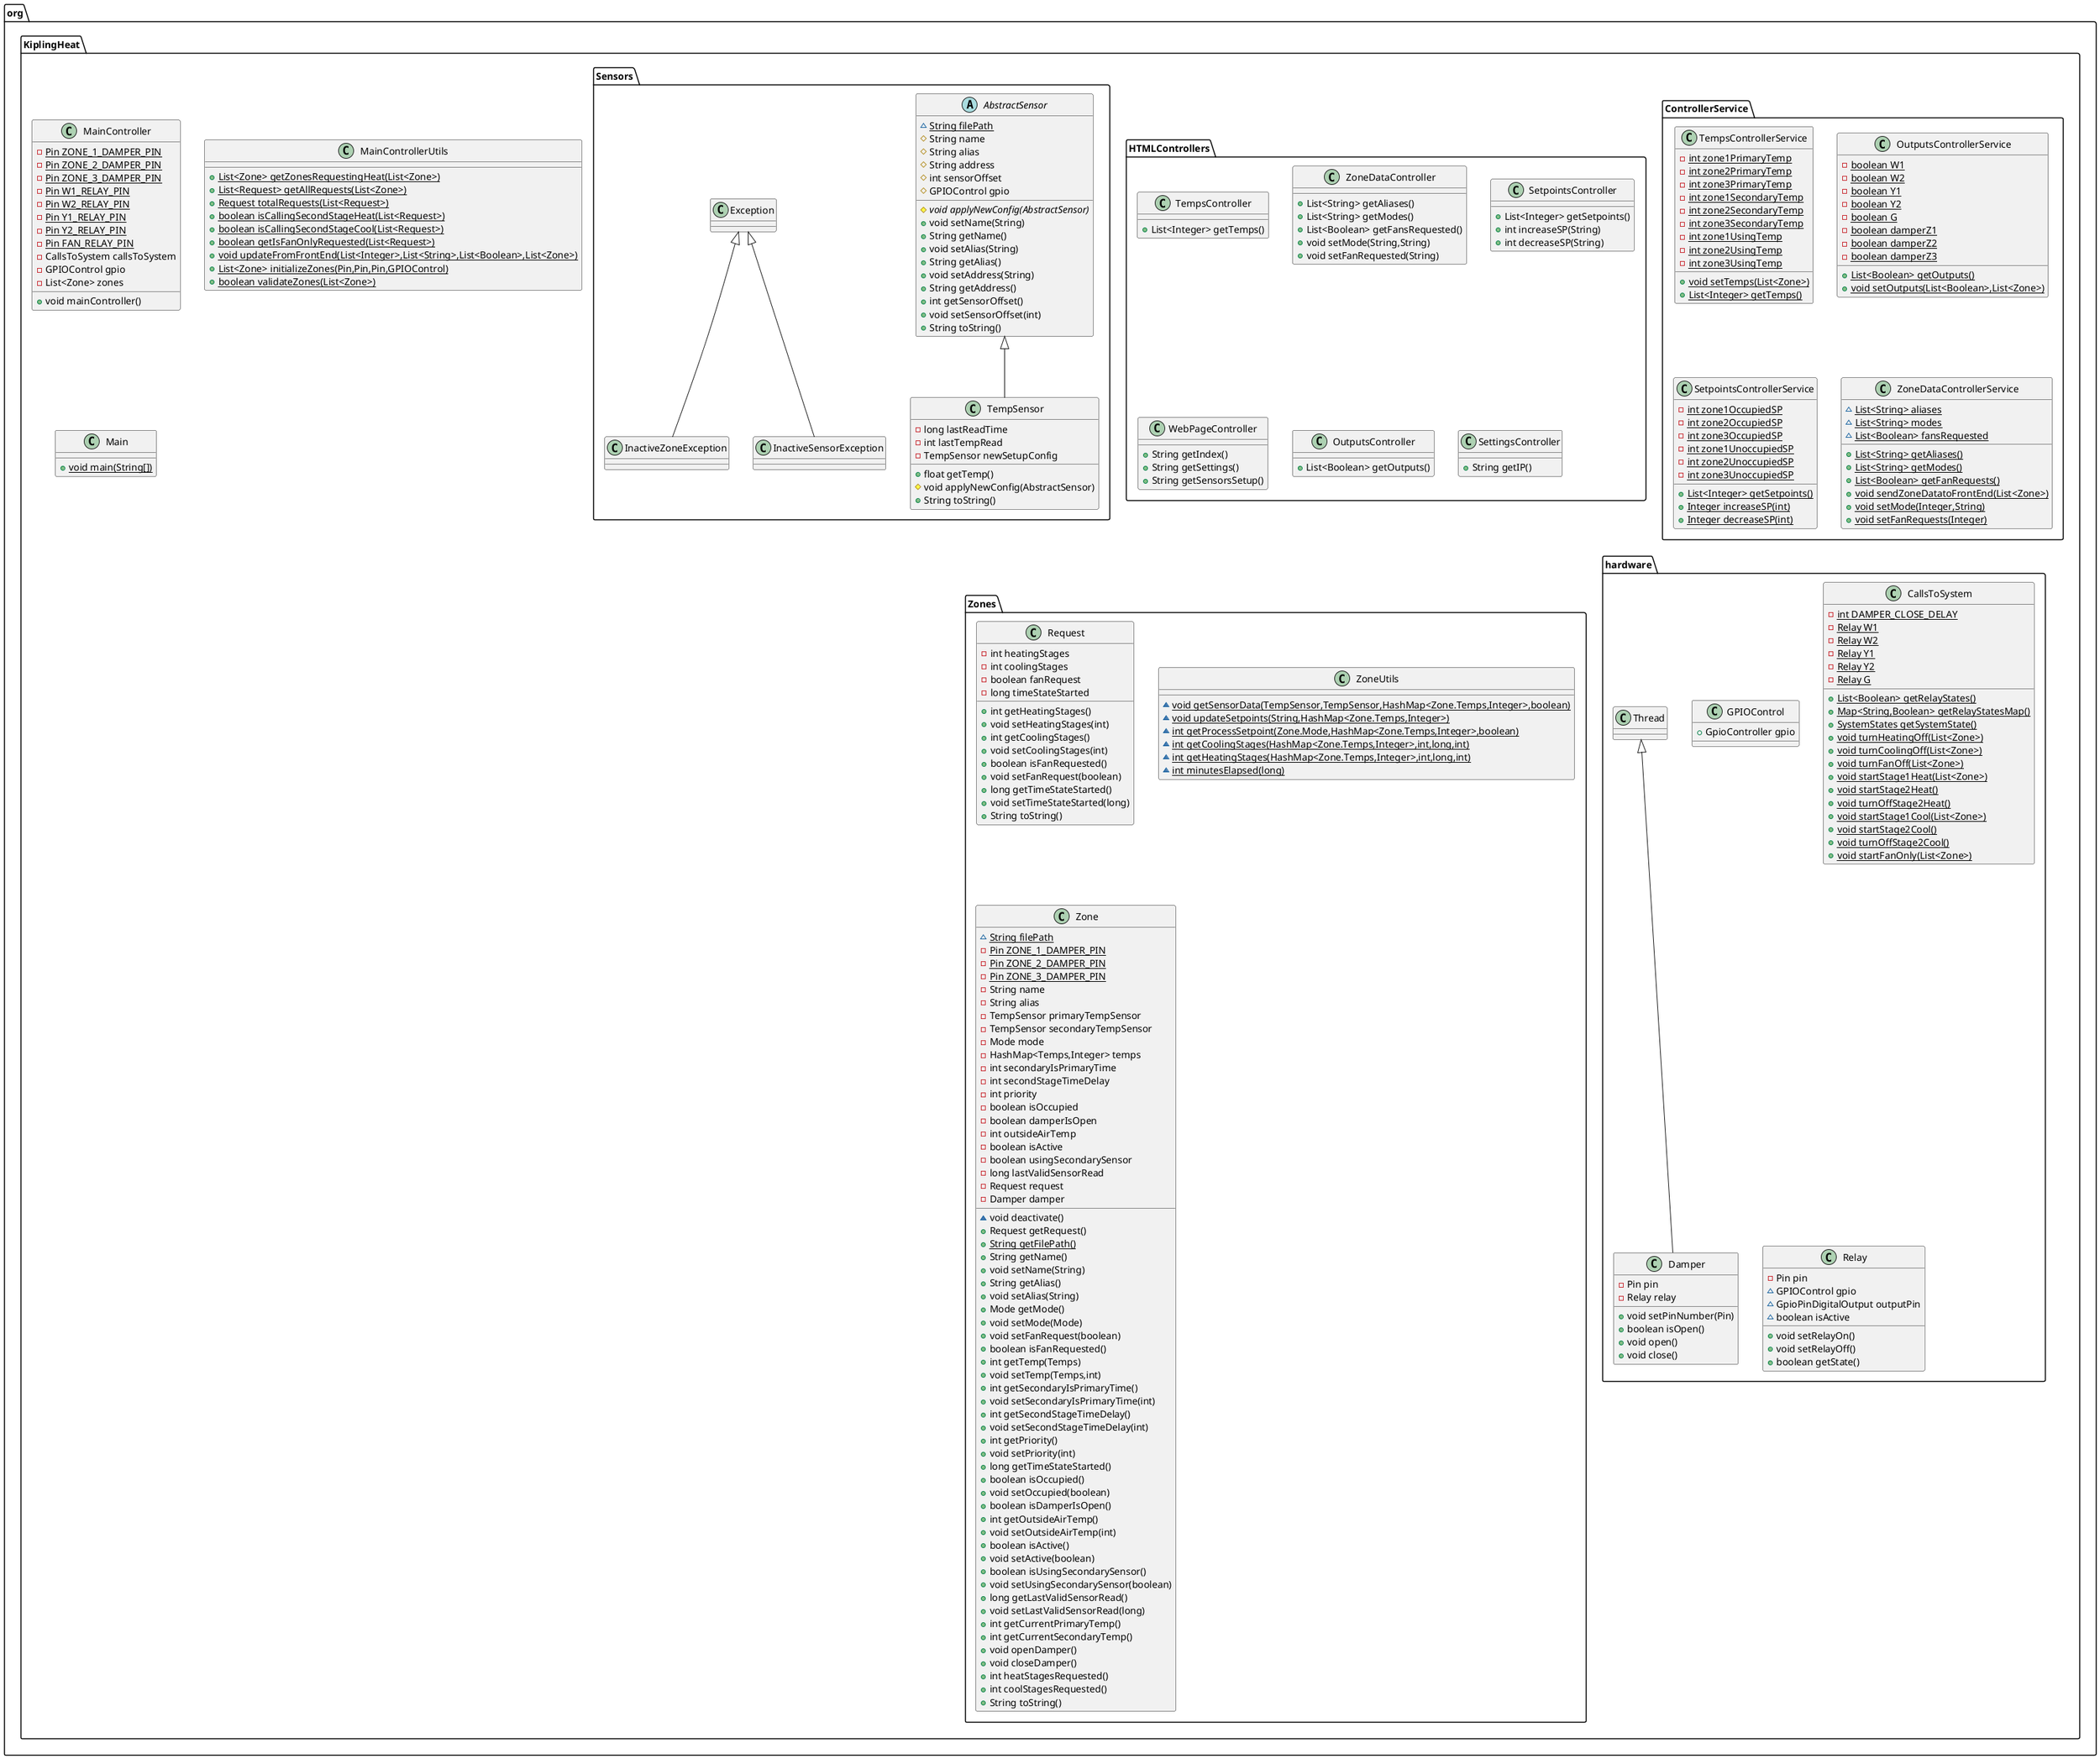 @startuml
class org.KiplingHeat.ControllerService.TempsControllerService {
- {static} int zone1PrimaryTemp
- {static} int zone2PrimaryTemp
- {static} int zone3PrimaryTemp
- {static} int zone1SecondaryTemp
- {static} int zone2SecondaryTemp
- {static} int zone3SecondaryTemp
- {static} int zone1UsingTemp
- {static} int zone2UsingTemp
- {static} int zone3UsingTemp
+ {static} void setTemps(List<Zone>)
+ {static} List<Integer> getTemps()
}
class org.KiplingHeat.HTMLControllers.TempsController {
+ List<Integer> getTemps()
}
class org.KiplingHeat.hardware.GPIOControl {
+ GpioController gpio
}
class org.KiplingHeat.MainController {
- {static} Pin ZONE_1_DAMPER_PIN
- {static} Pin ZONE_2_DAMPER_PIN
- {static} Pin ZONE_3_DAMPER_PIN
- {static} Pin W1_RELAY_PIN
- {static} Pin W2_RELAY_PIN
- {static} Pin Y1_RELAY_PIN
- {static} Pin Y2_RELAY_PIN
- {static} Pin FAN_RELAY_PIN
- CallsToSystem callsToSystem
- GPIOControl gpio
- List<Zone> zones
+ void mainController()
}
class org.KiplingHeat.MainControllerUtils {
+ {static} List<Zone> getZonesRequestingHeat(List<Zone>)
+ {static} List<Request> getAllRequests(List<Zone>)
+ {static} Request totalRequests(List<Request>)
+ {static} boolean isCallingSecondStageHeat(List<Request>)
+ {static} boolean isCallingSecondStageCool(List<Request>)
+ {static} boolean getIsFanOnlyRequested(List<Request>)
+ {static} void updateFromFrontEnd(List<Integer>,List<String>,List<Boolean>,List<Zone>)
+ {static} List<Zone> initializeZones(Pin,Pin,Pin,GPIOControl)
+ {static} boolean validateZones(List<Zone>)
}
class org.KiplingHeat.HTMLControllers.ZoneDataController {
+ List<String> getAliases()
+ List<String> getModes()
+ List<Boolean> getFansRequested()
+ void setMode(String,String)
+ void setFanRequested(String)
}
class org.KiplingHeat.hardware.CallsToSystem {
- {static} int DAMPER_CLOSE_DELAY
- {static} Relay W1
- {static} Relay W2
- {static} Relay Y1
- {static} Relay Y2
- {static} Relay G
+ {static} List<Boolean> getRelayStates()
+ {static} Map<String,Boolean> getRelayStatesMap()
+ {static} SystemStates getSystemState()
+ {static} void turnHeatingOff(List<Zone>)
+ {static} void turnCoolingOff(List<Zone>)
+ {static} void turnFanOff(List<Zone>)
+ {static} void startStage1Heat(List<Zone>)
+ {static} void startStage2Heat()
+ {static} void turnOffStage2Heat()
+ {static} void startStage1Cool(List<Zone>)
+ {static} void startStage2Cool()
+ {static} void turnOffStage2Cool()
+ {static} void startFanOnly(List<Zone>)
}
class org.KiplingHeat.HTMLControllers.SetpointsController {
+ List<Integer> getSetpoints()
+ int increaseSP(String)
+ int decreaseSP(String)
}
class org.KiplingHeat.Sensors.InactiveZoneException {
}
class org.KiplingHeat.HTMLControllers.WebPageController {
+ String getIndex()
+ String getSettings()
+ String getSensorsSetup()
}
class org.KiplingHeat.Zones.Request {
- int heatingStages
- int coolingStages
- boolean fanRequest
- long timeStateStarted
+ int getHeatingStages()
+ void setHeatingStages(int)
+ int getCoolingStages()
+ void setCoolingStages(int)
+ boolean isFanRequested()
+ void setFanRequest(boolean)
+ long getTimeStateStarted()
+ void setTimeStateStarted(long)
+ String toString()
}
class org.KiplingHeat.Zones.ZoneUtils {
~ {static} void getSensorData(TempSensor,TempSensor,HashMap<Zone.Temps,Integer>,boolean)
~ {static} void updateSetpoints(String,HashMap<Zone.Temps,Integer>)
~ {static} int getProcessSetpoint(Zone.Mode,HashMap<Zone.Temps,Integer>,boolean)
~ {static} int getCoolingStages(HashMap<Zone.Temps,Integer>,int,long,int)
~ {static} int getHeatingStages(HashMap<Zone.Temps,Integer>,int,long,int)
~ {static} int minutesElapsed(long)
}
class org.KiplingHeat.ControllerService.OutputsControllerService {
- {static} boolean W1
- {static} boolean W2
- {static} boolean Y1
- {static} boolean Y2
- {static} boolean G
- {static} boolean damperZ1
- {static} boolean damperZ2
- {static} boolean damperZ3
+ {static} List<Boolean> getOutputs()
+ {static} void setOutputs(List<Boolean>,List<Zone>)
}
class org.KiplingHeat.Sensors.InactiveSensorException {
}
class org.KiplingHeat.hardware.Damper {
- Pin pin
- Relay relay
+ void setPinNumber(Pin)
+ boolean isOpen()
+ void open()
+ void close()
}
class org.KiplingHeat.ControllerService.SetpointsControllerService {
- {static} int zone1OccupiedSP
- {static} int zone2OccupiedSP
- {static} int zone3OccupiedSP
- {static} int zone1UnoccupiedSP
- {static} int zone2UnoccupiedSP
- {static} int zone3UnoccupiedSP
+ {static} List<Integer> getSetpoints()
+ {static} Integer increaseSP(int)
+ {static} Integer decreaseSP(int)
}
class org.KiplingHeat.HTMLControllers.OutputsController {
+ List<Boolean> getOutputs()
}
class org.KiplingHeat.Sensors.TempSensor {
- long lastReadTime
- int lastTempRead
- TempSensor newSetupConfig
+ float getTemp()
# void applyNewConfig(AbstractSensor)
+ String toString()
}
abstract class org.KiplingHeat.Sensors.AbstractSensor {
~ {static} String filePath
# String name
# String alias
# String address
# int sensorOffset
# GPIOControl gpio
# {abstract}void applyNewConfig(AbstractSensor)
+ void setName(String)
+ String getName()
+ void setAlias(String)
+ String getAlias()
+ void setAddress(String)
+ String getAddress()
+ int getSensorOffset()
+ void setSensorOffset(int)
+ String toString()
}
class org.KiplingHeat.hardware.Relay {
- Pin pin
~ GPIOControl gpio
~ GpioPinDigitalOutput outputPin
~ boolean isActive
+ void setRelayOn()
+ void setRelayOff()
+ boolean getState()
}
class org.KiplingHeat.HTMLControllers.SettingsController {
+ String getIP()
}
class org.KiplingHeat.Main {
+ {static} void main(String[])
}
class org.KiplingHeat.Zones.Zone {
~ {static} String filePath
- {static} Pin ZONE_1_DAMPER_PIN
- {static} Pin ZONE_2_DAMPER_PIN
- {static} Pin ZONE_3_DAMPER_PIN
- String name
- String alias
- TempSensor primaryTempSensor
- TempSensor secondaryTempSensor
- Mode mode
- HashMap<Temps,Integer> temps
- int secondaryIsPrimaryTime
- int secondStageTimeDelay
- int priority
- boolean isOccupied
- boolean damperIsOpen
- int outsideAirTemp
- boolean isActive
- boolean usingSecondarySensor
- long lastValidSensorRead
- Request request
- Damper damper
~ void deactivate()
+ Request getRequest()
+ {static} String getFilePath()
+ String getName()
+ void setName(String)
+ String getAlias()
+ void setAlias(String)
+ Mode getMode()
+ void setMode(Mode)
+ void setFanRequest(boolean)
+ boolean isFanRequested()
+ int getTemp(Temps)
+ void setTemp(Temps,int)
+ int getSecondaryIsPrimaryTime()
+ void setSecondaryIsPrimaryTime(int)
+ int getSecondStageTimeDelay()
+ void setSecondStageTimeDelay(int)
+ int getPriority()
+ void setPriority(int)
+ long getTimeStateStarted()
+ boolean isOccupied()
+ void setOccupied(boolean)
+ boolean isDamperIsOpen()
+ int getOutsideAirTemp()
+ void setOutsideAirTemp(int)
+ boolean isActive()
+ void setActive(boolean)
+ boolean isUsingSecondarySensor()
+ void setUsingSecondarySensor(boolean)
+ long getLastValidSensorRead()
+ void setLastValidSensorRead(long)
+ int getCurrentPrimaryTemp()
+ int getCurrentSecondaryTemp()
+ void openDamper()
+ void closeDamper()
+ int heatStagesRequested()
+ int coolStagesRequested()
+ String toString()
}
class org.KiplingHeat.ControllerService.ZoneDataControllerService {
~ {static} List<String> aliases
~ {static} List<String> modes
~ {static} List<Boolean> fansRequested
+ {static} List<String> getAliases()
+ {static} List<String> getModes()
+ {static} List<Boolean> getFanRequests()
+ {static} void sendZoneDatatoFrontEnd(List<Zone>)
+ {static} void setMode(Integer,String)
+ {static} void setFanRequests(Integer)
}


org.KiplingHeat.Sensors.Exception <|-- org.KiplingHeat.Sensors.InactiveZoneException
org.KiplingHeat.Sensors.Exception <|-- org.KiplingHeat.Sensors.InactiveSensorException
org.KiplingHeat.hardware.Thread <|-- org.KiplingHeat.hardware.Damper
org.KiplingHeat.Sensors.AbstractSensor <|-- org.KiplingHeat.Sensors.TempSensor
@enduml